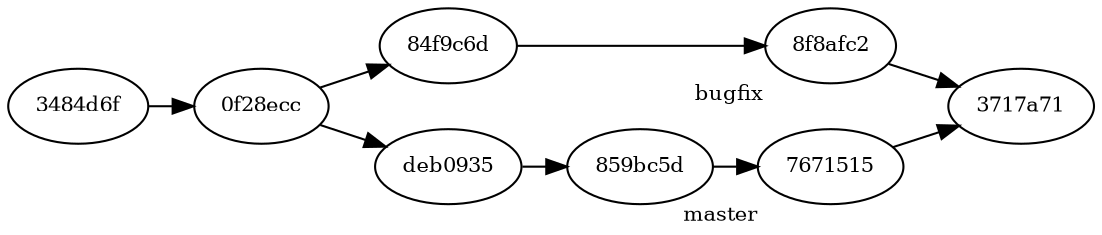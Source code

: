 digraph branch 
{
  rankdir=LR
  ranksep=0.3
  nodesep=0.3
  node [fontsize=10,]
  c2 [label = "3484d6f"]
  c3 [label = "0f28ecc"]
  c4 [label = "84f9c6d"]
  c5 [label = "8f8afc2", xlabel="bugfix"]
  c6 [label = "deb0935"]
  c7 [label = "859bc5d"]
  c8 [label = "7671515", xlabel="master"]
  c9 [label = "3717a71"]


  c2 -> c3 -> c4 -> c5 -> c9
  c3 -> c6 -> c7  -> c8 -> c9
}